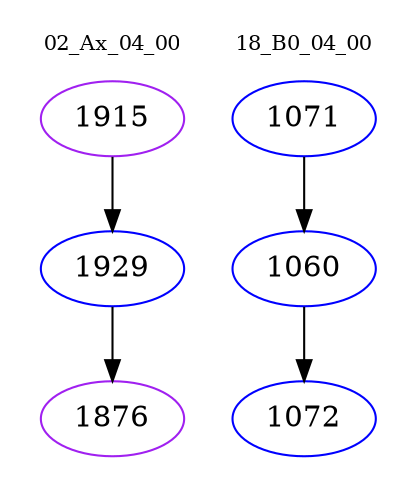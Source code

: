digraph{
subgraph cluster_0 {
color = white
label = "02_Ax_04_00";
fontsize=10;
T0_1915 [label="1915", color="purple"]
T0_1915 -> T0_1929 [color="black"]
T0_1929 [label="1929", color="blue"]
T0_1929 -> T0_1876 [color="black"]
T0_1876 [label="1876", color="purple"]
}
subgraph cluster_1 {
color = white
label = "18_B0_04_00";
fontsize=10;
T1_1071 [label="1071", color="blue"]
T1_1071 -> T1_1060 [color="black"]
T1_1060 [label="1060", color="blue"]
T1_1060 -> T1_1072 [color="black"]
T1_1072 [label="1072", color="blue"]
}
}
